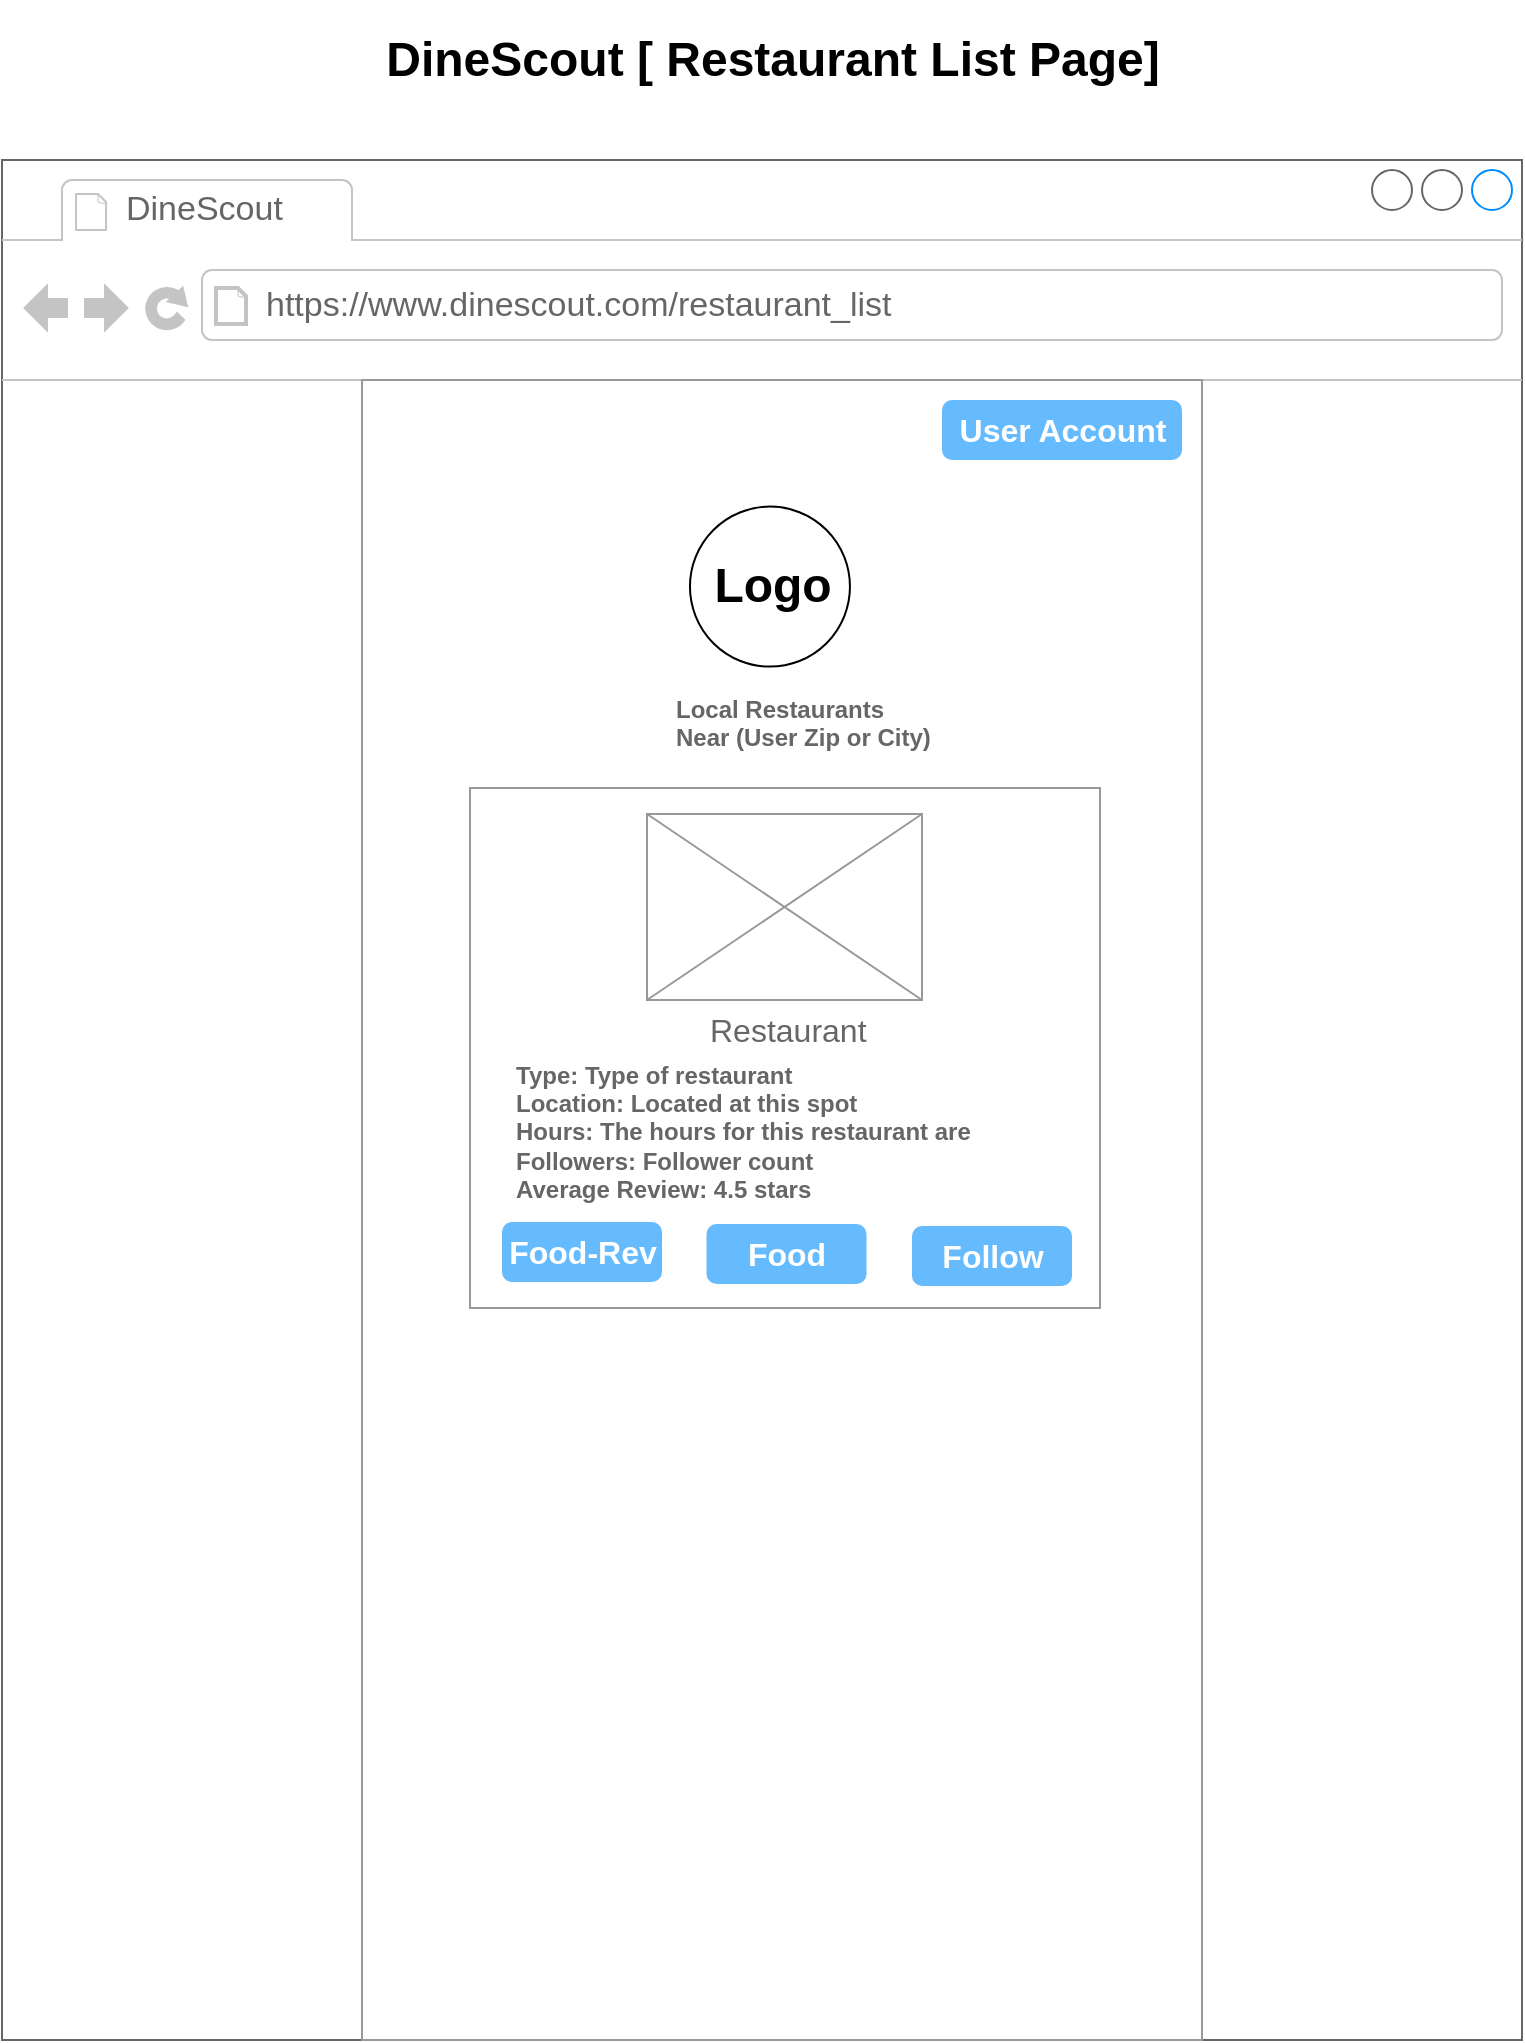 <mxfile version="24.8.0">
  <diagram name="Page-1" id="vOh5TNNyOhth_K3gHbft">
    <mxGraphModel dx="1232" dy="1097" grid="1" gridSize="10" guides="1" tooltips="1" connect="1" arrows="1" fold="1" page="1" pageScale="1" pageWidth="850" pageHeight="1100" math="0" shadow="0">
      <root>
        <mxCell id="0" />
        <mxCell id="1" parent="0" />
        <mxCell id="mBunoje7Lh60PfE4Df9u-1" value="" style="strokeWidth=1;shadow=0;dashed=0;align=center;html=1;shape=mxgraph.mockup.containers.browserWindow;rSize=0;strokeColor=#666666;strokeColor2=#008cff;strokeColor3=#c4c4c4;mainText=,;recursiveResize=0;" vertex="1" parent="1">
          <mxGeometry x="40" y="120" width="760" height="940" as="geometry" />
        </mxCell>
        <mxCell id="mBunoje7Lh60PfE4Df9u-2" value="DineScout" style="strokeWidth=1;shadow=0;dashed=0;align=center;html=1;shape=mxgraph.mockup.containers.anchor;fontSize=17;fontColor=#666666;align=left;whiteSpace=wrap;" vertex="1" parent="mBunoje7Lh60PfE4Df9u-1">
          <mxGeometry x="60" y="12" width="110" height="26" as="geometry" />
        </mxCell>
        <mxCell id="mBunoje7Lh60PfE4Df9u-3" value="https://www.dinescout.com/restaurant_list" style="strokeWidth=1;shadow=0;dashed=0;align=center;html=1;shape=mxgraph.mockup.containers.anchor;rSize=0;fontSize=17;fontColor=#666666;align=left;" vertex="1" parent="mBunoje7Lh60PfE4Df9u-1">
          <mxGeometry x="130" y="60" width="250" height="26" as="geometry" />
        </mxCell>
        <mxCell id="mBunoje7Lh60PfE4Df9u-4" value="" style="strokeWidth=1;shadow=0;dashed=0;align=center;html=1;shape=mxgraph.mockup.forms.rrect;rSize=0;strokeColor=#999999;fillColor=#ffffff;" vertex="1" parent="mBunoje7Lh60PfE4Df9u-1">
          <mxGeometry x="180" y="110" width="420" height="830" as="geometry" />
        </mxCell>
        <mxCell id="mBunoje7Lh60PfE4Df9u-5" value="&lt;b&gt;Local Restaurants&amp;nbsp;&lt;/b&gt;&lt;div&gt;&lt;b&gt;Near (User Zip or City)&lt;/b&gt;&lt;/div&gt;&lt;div&gt;&lt;b&gt;&lt;br&gt;&lt;/b&gt;&lt;/div&gt;" style="strokeWidth=1;shadow=0;dashed=0;align=center;html=1;shape=mxgraph.mockup.forms.anchor;fontSize=12;fontColor=#666666;align=left;resizeWidth=1;spacingLeft=0;" vertex="1" parent="mBunoje7Lh60PfE4Df9u-4">
          <mxGeometry width="273" height="40" relative="1" as="geometry">
            <mxPoint x="155" y="159" as="offset" />
          </mxGeometry>
        </mxCell>
        <mxCell id="mBunoje7Lh60PfE4Df9u-6" value="" style="strokeWidth=1;shadow=0;dashed=0;align=center;html=1;shape=mxgraph.mockup.forms.rrect;rSize=0;strokeColor=#999999;fontColor=#666666;align=left;spacingLeft=5;resizeWidth=1;" vertex="1" parent="mBunoje7Lh60PfE4Df9u-4">
          <mxGeometry width="315" height="260" relative="1" as="geometry">
            <mxPoint x="54" y="204" as="offset" />
          </mxGeometry>
        </mxCell>
        <mxCell id="mBunoje7Lh60PfE4Df9u-7" value="&lt;font style=&quot;font-size: 16px;&quot;&gt;Restaurant&lt;/font&gt;" style="strokeWidth=1;shadow=0;dashed=0;align=center;html=1;shape=mxgraph.mockup.forms.anchor;fontSize=12;fontColor=#666666;align=left;resizeWidth=1;spacingLeft=0;" vertex="1" parent="mBunoje7Lh60PfE4Df9u-4">
          <mxGeometry width="70" height="20" relative="1" as="geometry">
            <mxPoint x="172" y="315" as="offset" />
          </mxGeometry>
        </mxCell>
        <mxCell id="mBunoje7Lh60PfE4Df9u-8" value="" style="ellipse;whiteSpace=wrap;html=1;aspect=fixed;" vertex="1" parent="mBunoje7Lh60PfE4Df9u-4">
          <mxGeometry x="163.98" y="63.303" width="80" height="80" as="geometry" />
        </mxCell>
        <mxCell id="mBunoje7Lh60PfE4Df9u-9" value="Logo" style="text;strokeColor=none;fillColor=none;html=1;fontSize=24;fontStyle=1;verticalAlign=middle;align=center;" vertex="1" parent="mBunoje7Lh60PfE4Df9u-4">
          <mxGeometry x="100" y="80.61" width="210" height="45.39" as="geometry" />
        </mxCell>
        <mxCell id="mBunoje7Lh60PfE4Df9u-10" value="Food-Rev" style="strokeWidth=1;shadow=0;dashed=0;align=center;html=1;shape=mxgraph.mockup.forms.rrect;rSize=5;strokeColor=none;fontColor=#ffffff;fillColor=#66bbff;fontSize=16;fontStyle=1;" vertex="1" parent="mBunoje7Lh60PfE4Df9u-4">
          <mxGeometry x="70" y="421.0" width="80" height="30" as="geometry" />
        </mxCell>
        <mxCell id="mBunoje7Lh60PfE4Df9u-11" value="Follow" style="strokeWidth=1;shadow=0;dashed=0;align=center;html=1;shape=mxgraph.mockup.forms.rrect;rSize=5;strokeColor=none;fontColor=#ffffff;fillColor=#66bbff;fontSize=16;fontStyle=1;" vertex="1" parent="mBunoje7Lh60PfE4Df9u-4">
          <mxGeometry x="275" y="423.0" width="80" height="30" as="geometry" />
        </mxCell>
        <mxCell id="mBunoje7Lh60PfE4Df9u-12" value="" style="verticalLabelPosition=bottom;shadow=0;dashed=0;align=center;html=1;verticalAlign=top;strokeWidth=1;shape=mxgraph.mockup.graphics.simpleIcon;strokeColor=#999999;" vertex="1" parent="mBunoje7Lh60PfE4Df9u-4">
          <mxGeometry x="142.5" y="217" width="137.5" height="93" as="geometry" />
        </mxCell>
        <mxCell id="mBunoje7Lh60PfE4Df9u-23" value="&lt;div&gt;&lt;b&gt;Type: Type of restaurant&lt;/b&gt;&lt;/div&gt;&lt;div&gt;&lt;b&gt;Location: Located at this spot&lt;/b&gt;&lt;/div&gt;&lt;div&gt;&lt;b&gt;Hours: The hours for this restaurant are&lt;/b&gt;&lt;/div&gt;&lt;div&gt;&lt;b&gt;Followers: Follower count&lt;/b&gt;&lt;/div&gt;&lt;div&gt;&lt;b&gt;Average Review: 4.5 stars&lt;/b&gt;&lt;/div&gt;" style="strokeWidth=1;shadow=0;dashed=0;align=center;html=1;shape=mxgraph.mockup.forms.anchor;fontSize=12;fontColor=#666666;align=left;resizeWidth=1;spacingLeft=0;perimeterSpacing=5;" vertex="1" parent="mBunoje7Lh60PfE4Df9u-4">
          <mxGeometry x="74.75" y="356" width="273" height="40" as="geometry" />
        </mxCell>
        <mxCell id="mBunoje7Lh60PfE4Df9u-25" value="User Account" style="strokeWidth=1;shadow=0;dashed=0;align=center;html=1;shape=mxgraph.mockup.forms.rrect;rSize=5;strokeColor=none;fontColor=#ffffff;fillColor=#66bbff;fontSize=16;fontStyle=1;" vertex="1" parent="mBunoje7Lh60PfE4Df9u-4">
          <mxGeometry x="290" y="10" width="120" height="30" as="geometry" />
        </mxCell>
        <mxCell id="mBunoje7Lh60PfE4Df9u-28" value="Food" style="strokeWidth=1;shadow=0;dashed=0;align=center;html=1;shape=mxgraph.mockup.forms.rrect;rSize=5;strokeColor=none;fontColor=#ffffff;fillColor=#66bbff;fontSize=16;fontStyle=1;" vertex="1" parent="mBunoje7Lh60PfE4Df9u-4">
          <mxGeometry x="172.25" y="422" width="80" height="30" as="geometry" />
        </mxCell>
        <mxCell id="mBunoje7Lh60PfE4Df9u-22" value="DineScout [ Restaurant&amp;nbsp;List Page]" style="text;strokeColor=none;fillColor=none;html=1;fontSize=24;fontStyle=1;verticalAlign=middle;align=center;" vertex="1" parent="1">
          <mxGeometry x="375" y="40" width="100" height="60" as="geometry" />
        </mxCell>
      </root>
    </mxGraphModel>
  </diagram>
</mxfile>
